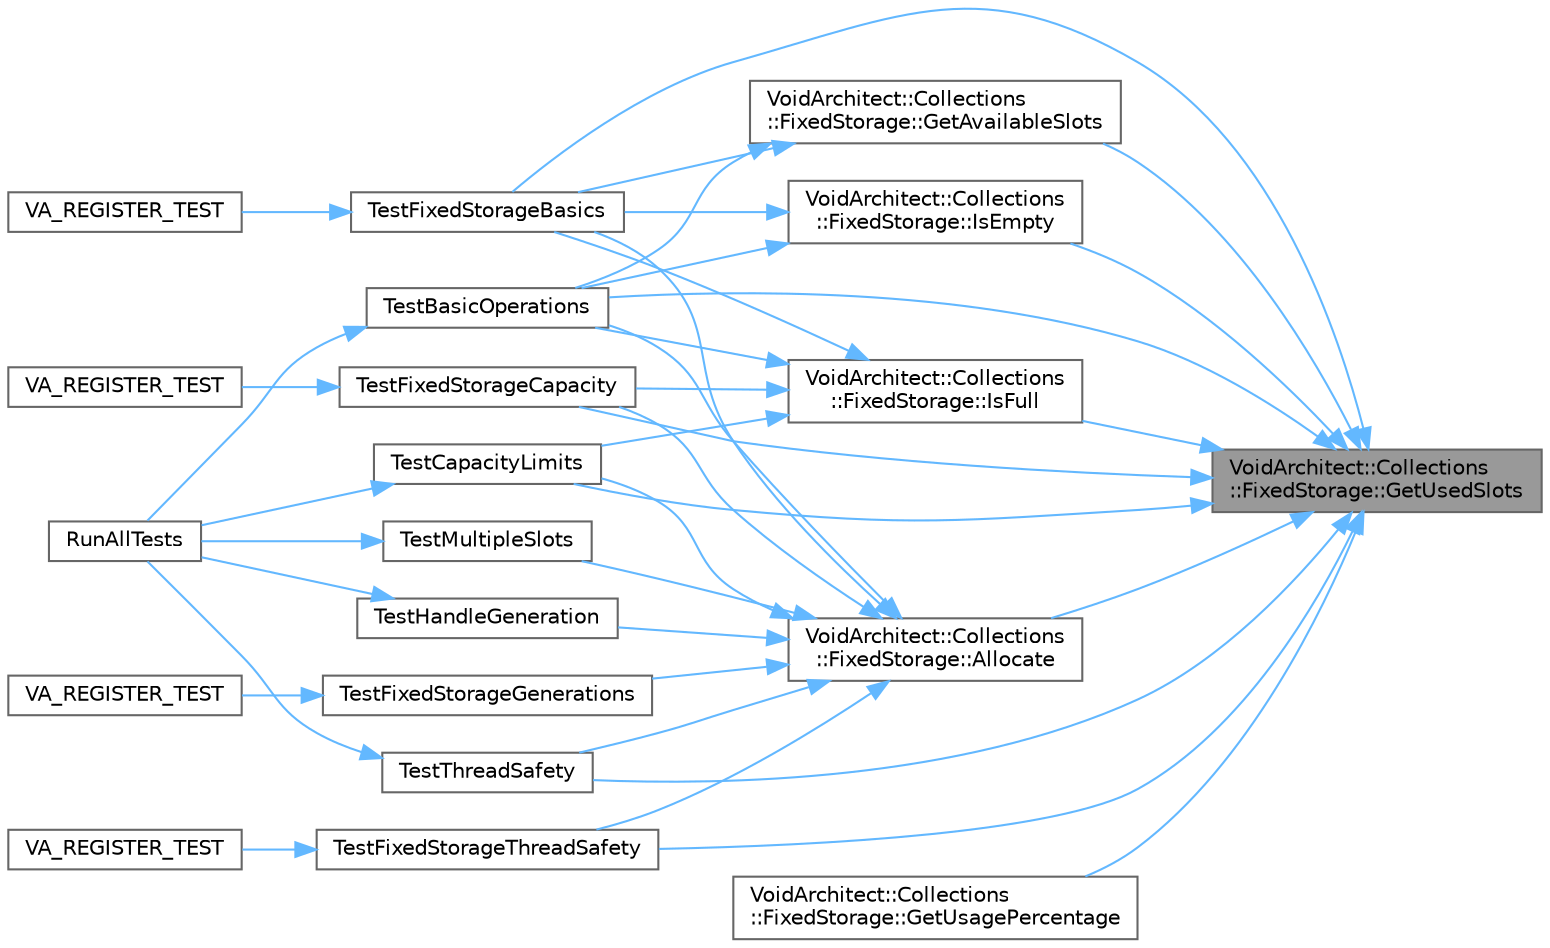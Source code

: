 digraph "VoidArchitect::Collections::FixedStorage::GetUsedSlots"
{
 // LATEX_PDF_SIZE
  bgcolor="transparent";
  edge [fontname=Helvetica,fontsize=10,labelfontname=Helvetica,labelfontsize=10];
  node [fontname=Helvetica,fontsize=10,shape=box,height=0.2,width=0.4];
  rankdir="RL";
  Node1 [id="Node000001",label="VoidArchitect::Collections\l::FixedStorage::GetUsedSlots",height=0.2,width=0.4,color="gray40", fillcolor="grey60", style="filled", fontcolor="black",tooltip="Get the number of currently allocated slots."];
  Node1 -> Node2 [id="edge38_Node000001_Node000002",dir="back",color="steelblue1",style="solid",tooltip=" "];
  Node2 [id="Node000002",label="VoidArchitect::Collections\l::FixedStorage::Allocate",height=0.2,width=0.4,color="grey40", fillcolor="white", style="filled",URL="$class_void_architect_1_1_collections_1_1_fixed_storage.html#a9f4828c0199ff0cd6a2f08f7622e3e78",tooltip="Allocate a new slot and construct object in-place."];
  Node2 -> Node3 [id="edge39_Node000002_Node000003",dir="back",color="steelblue1",style="solid",tooltip=" "];
  Node3 [id="Node000003",label="TestBasicOperations",height=0.2,width=0.4,color="grey40", fillcolor="white", style="filled",URL="$_tests_8cpp.html#a3b37debd5d1b3db3bf6fd537398b310f",tooltip="Test basic allocation and access."];
  Node3 -> Node4 [id="edge40_Node000003_Node000004",dir="back",color="steelblue1",style="solid",tooltip=" "];
  Node4 [id="Node000004",label="RunAllTests",height=0.2,width=0.4,color="grey40", fillcolor="white", style="filled",URL="$_tests_8cpp.html#ae0ca194f6b730e168850ce3179ad4f63",tooltip="Run all validation tests."];
  Node2 -> Node5 [id="edge41_Node000002_Node000005",dir="back",color="steelblue1",style="solid",tooltip=" "];
  Node5 [id="Node000005",label="TestCapacityLimits",height=0.2,width=0.4,color="grey40", fillcolor="white", style="filled",URL="$_tests_8cpp.html#ac03aec7c41cf6ac2237ffe28a14935dc",tooltip="Test capacity limits."];
  Node5 -> Node4 [id="edge42_Node000005_Node000004",dir="back",color="steelblue1",style="solid",tooltip=" "];
  Node2 -> Node6 [id="edge43_Node000002_Node000006",dir="back",color="steelblue1",style="solid",tooltip=" "];
  Node6 [id="Node000006",label="TestFixedStorageBasics",height=0.2,width=0.4,color="grey40", fillcolor="white", style="filled",URL="$_fixed_storage_tests_8cpp.html#a1990d785967c245a0c198ad78a50f427",tooltip="Test basic FixedStorage operations."];
  Node6 -> Node7 [id="edge44_Node000006_Node000007",dir="back",color="steelblue1",style="solid",tooltip=" "];
  Node7 [id="Node000007",label="VA_REGISTER_TEST",height=0.2,width=0.4,color="grey40", fillcolor="white", style="filled",URL="$_fixed_storage_tests_8cpp.html#a3fe705e9f8c2babdc06f57260eedac86",tooltip=" "];
  Node2 -> Node8 [id="edge45_Node000002_Node000008",dir="back",color="steelblue1",style="solid",tooltip=" "];
  Node8 [id="Node000008",label="TestFixedStorageCapacity",height=0.2,width=0.4,color="grey40", fillcolor="white", style="filled",URL="$_fixed_storage_tests_8cpp.html#af033ce9be69338956f41c5c5ac0c8f7d",tooltip="Test capacity limits and overflow handling."];
  Node8 -> Node9 [id="edge46_Node000008_Node000009",dir="back",color="steelblue1",style="solid",tooltip=" "];
  Node9 [id="Node000009",label="VA_REGISTER_TEST",height=0.2,width=0.4,color="grey40", fillcolor="white", style="filled",URL="$_fixed_storage_tests_8cpp.html#aa1fceb57964f3b27934ab182e2c810df",tooltip=" "];
  Node2 -> Node10 [id="edge47_Node000002_Node000010",dir="back",color="steelblue1",style="solid",tooltip=" "];
  Node10 [id="Node000010",label="TestFixedStorageGenerations",height=0.2,width=0.4,color="grey40", fillcolor="white", style="filled",URL="$_fixed_storage_tests_8cpp.html#a925360b2e40a579b247d321db7d07941",tooltip="Test handle generation and ABA prevention."];
  Node10 -> Node11 [id="edge48_Node000010_Node000011",dir="back",color="steelblue1",style="solid",tooltip=" "];
  Node11 [id="Node000011",label="VA_REGISTER_TEST",height=0.2,width=0.4,color="grey40", fillcolor="white", style="filled",URL="$_fixed_storage_tests_8cpp.html#ad9be0a5b946da2aa81b697961b973038",tooltip=" "];
  Node2 -> Node12 [id="edge49_Node000002_Node000012",dir="back",color="steelblue1",style="solid",tooltip=" "];
  Node12 [id="Node000012",label="TestFixedStorageThreadSafety",height=0.2,width=0.4,color="grey40", fillcolor="white", style="filled",URL="$_fixed_storage_tests_8cpp.html#a0b00e579555b55a9635f62cd07b8308f",tooltip="Test thread safety with concurrent operations."];
  Node12 -> Node13 [id="edge50_Node000012_Node000013",dir="back",color="steelblue1",style="solid",tooltip=" "];
  Node13 [id="Node000013",label="VA_REGISTER_TEST",height=0.2,width=0.4,color="grey40", fillcolor="white", style="filled",URL="$_fixed_storage_tests_8cpp.html#aa3327ea267c9ffa895c160f916c0cefc",tooltip=" "];
  Node2 -> Node14 [id="edge51_Node000002_Node000014",dir="back",color="steelblue1",style="solid",tooltip=" "];
  Node14 [id="Node000014",label="TestHandleGeneration",height=0.2,width=0.4,color="grey40", fillcolor="white", style="filled",URL="$_tests_8cpp.html#af3d3ae72d181366ff0cca7dc27106d7f",tooltip="Test handle generation and ABA prevention."];
  Node14 -> Node4 [id="edge52_Node000014_Node000004",dir="back",color="steelblue1",style="solid",tooltip=" "];
  Node2 -> Node15 [id="edge53_Node000002_Node000015",dir="back",color="steelblue1",style="solid",tooltip=" "];
  Node15 [id="Node000015",label="TestMultipleSlots",height=0.2,width=0.4,color="grey40", fillcolor="white", style="filled",URL="$_tests_8cpp.html#a82a2fbc0598de9a6ca78f276c49e8d24",tooltip="Test multiple slot allocation and generation tracking."];
  Node15 -> Node4 [id="edge54_Node000015_Node000004",dir="back",color="steelblue1",style="solid",tooltip=" "];
  Node2 -> Node16 [id="edge55_Node000002_Node000016",dir="back",color="steelblue1",style="solid",tooltip=" "];
  Node16 [id="Node000016",label="TestThreadSafety",height=0.2,width=0.4,color="grey40", fillcolor="white", style="filled",URL="$_tests_8cpp.html#ae1041a05860256d48f5056e22e14cc95",tooltip="Test thread safety with concurrent allocations."];
  Node16 -> Node4 [id="edge56_Node000016_Node000004",dir="back",color="steelblue1",style="solid",tooltip=" "];
  Node1 -> Node17 [id="edge57_Node000001_Node000017",dir="back",color="steelblue1",style="solid",tooltip=" "];
  Node17 [id="Node000017",label="VoidArchitect::Collections\l::FixedStorage::GetAvailableSlots",height=0.2,width=0.4,color="grey40", fillcolor="white", style="filled",URL="$class_void_architect_1_1_collections_1_1_fixed_storage.html#afe2778e3d3166561b21a248eb83e2491",tooltip="Get the number of available slots."];
  Node17 -> Node3 [id="edge58_Node000017_Node000003",dir="back",color="steelblue1",style="solid",tooltip=" "];
  Node17 -> Node6 [id="edge59_Node000017_Node000006",dir="back",color="steelblue1",style="solid",tooltip=" "];
  Node1 -> Node18 [id="edge60_Node000001_Node000018",dir="back",color="steelblue1",style="solid",tooltip=" "];
  Node18 [id="Node000018",label="VoidArchitect::Collections\l::FixedStorage::GetUsagePercentage",height=0.2,width=0.4,color="grey40", fillcolor="white", style="filled",URL="$class_void_architect_1_1_collections_1_1_fixed_storage.html#aae6b2bbecc1595624d161e55530f7e18",tooltip="Get usage percentage."];
  Node1 -> Node19 [id="edge61_Node000001_Node000019",dir="back",color="steelblue1",style="solid",tooltip=" "];
  Node19 [id="Node000019",label="VoidArchitect::Collections\l::FixedStorage::IsEmpty",height=0.2,width=0.4,color="grey40", fillcolor="white", style="filled",URL="$class_void_architect_1_1_collections_1_1_fixed_storage.html#a4d9fc57bd15e68354859c2c6340daf17",tooltip="Check if storage is empty."];
  Node19 -> Node3 [id="edge62_Node000019_Node000003",dir="back",color="steelblue1",style="solid",tooltip=" "];
  Node19 -> Node6 [id="edge63_Node000019_Node000006",dir="back",color="steelblue1",style="solid",tooltip=" "];
  Node1 -> Node20 [id="edge64_Node000001_Node000020",dir="back",color="steelblue1",style="solid",tooltip=" "];
  Node20 [id="Node000020",label="VoidArchitect::Collections\l::FixedStorage::IsFull",height=0.2,width=0.4,color="grey40", fillcolor="white", style="filled",URL="$class_void_architect_1_1_collections_1_1_fixed_storage.html#ac2f47d1561f36176b4c0e52e864a9d0e",tooltip="Check if storage is full."];
  Node20 -> Node3 [id="edge65_Node000020_Node000003",dir="back",color="steelblue1",style="solid",tooltip=" "];
  Node20 -> Node5 [id="edge66_Node000020_Node000005",dir="back",color="steelblue1",style="solid",tooltip=" "];
  Node20 -> Node6 [id="edge67_Node000020_Node000006",dir="back",color="steelblue1",style="solid",tooltip=" "];
  Node20 -> Node8 [id="edge68_Node000020_Node000008",dir="back",color="steelblue1",style="solid",tooltip=" "];
  Node1 -> Node3 [id="edge69_Node000001_Node000003",dir="back",color="steelblue1",style="solid",tooltip=" "];
  Node1 -> Node5 [id="edge70_Node000001_Node000005",dir="back",color="steelblue1",style="solid",tooltip=" "];
  Node1 -> Node6 [id="edge71_Node000001_Node000006",dir="back",color="steelblue1",style="solid",tooltip=" "];
  Node1 -> Node8 [id="edge72_Node000001_Node000008",dir="back",color="steelblue1",style="solid",tooltip=" "];
  Node1 -> Node12 [id="edge73_Node000001_Node000012",dir="back",color="steelblue1",style="solid",tooltip=" "];
  Node1 -> Node16 [id="edge74_Node000001_Node000016",dir="back",color="steelblue1",style="solid",tooltip=" "];
}

